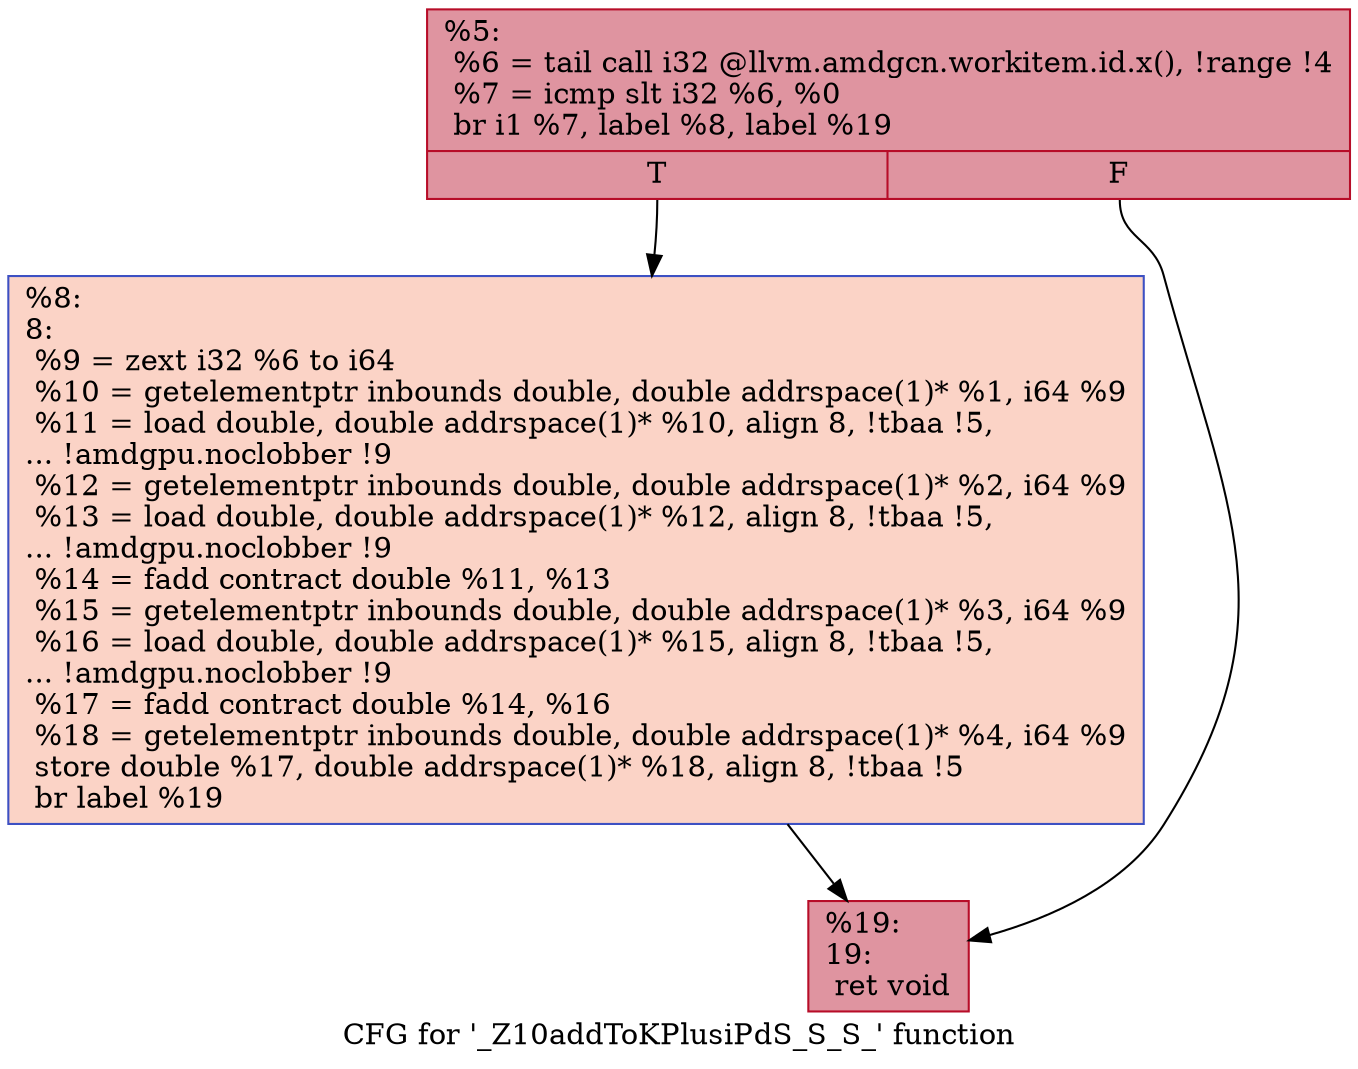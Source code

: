 digraph "CFG for '_Z10addToKPlusiPdS_S_S_' function" {
	label="CFG for '_Z10addToKPlusiPdS_S_S_' function";

	Node0x5bccfa0 [shape=record,color="#b70d28ff", style=filled, fillcolor="#b70d2870",label="{%5:\l  %6 = tail call i32 @llvm.amdgcn.workitem.id.x(), !range !4\l  %7 = icmp slt i32 %6, %0\l  br i1 %7, label %8, label %19\l|{<s0>T|<s1>F}}"];
	Node0x5bccfa0:s0 -> Node0x5bcdd90;
	Node0x5bccfa0:s1 -> Node0x5bcde20;
	Node0x5bcdd90 [shape=record,color="#3d50c3ff", style=filled, fillcolor="#f59c7d70",label="{%8:\l8:                                                \l  %9 = zext i32 %6 to i64\l  %10 = getelementptr inbounds double, double addrspace(1)* %1, i64 %9\l  %11 = load double, double addrspace(1)* %10, align 8, !tbaa !5,\l... !amdgpu.noclobber !9\l  %12 = getelementptr inbounds double, double addrspace(1)* %2, i64 %9\l  %13 = load double, double addrspace(1)* %12, align 8, !tbaa !5,\l... !amdgpu.noclobber !9\l  %14 = fadd contract double %11, %13\l  %15 = getelementptr inbounds double, double addrspace(1)* %3, i64 %9\l  %16 = load double, double addrspace(1)* %15, align 8, !tbaa !5,\l... !amdgpu.noclobber !9\l  %17 = fadd contract double %14, %16\l  %18 = getelementptr inbounds double, double addrspace(1)* %4, i64 %9\l  store double %17, double addrspace(1)* %18, align 8, !tbaa !5\l  br label %19\l}"];
	Node0x5bcdd90 -> Node0x5bcde20;
	Node0x5bcde20 [shape=record,color="#b70d28ff", style=filled, fillcolor="#b70d2870",label="{%19:\l19:                                               \l  ret void\l}"];
}
